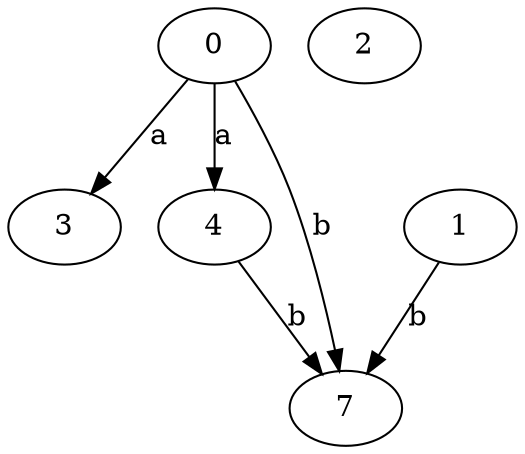 strict digraph  {
0;
2;
3;
4;
1;
7;
0 -> 3  [label=a];
0 -> 4  [label=a];
0 -> 7  [label=b];
4 -> 7  [label=b];
1 -> 7  [label=b];
}
